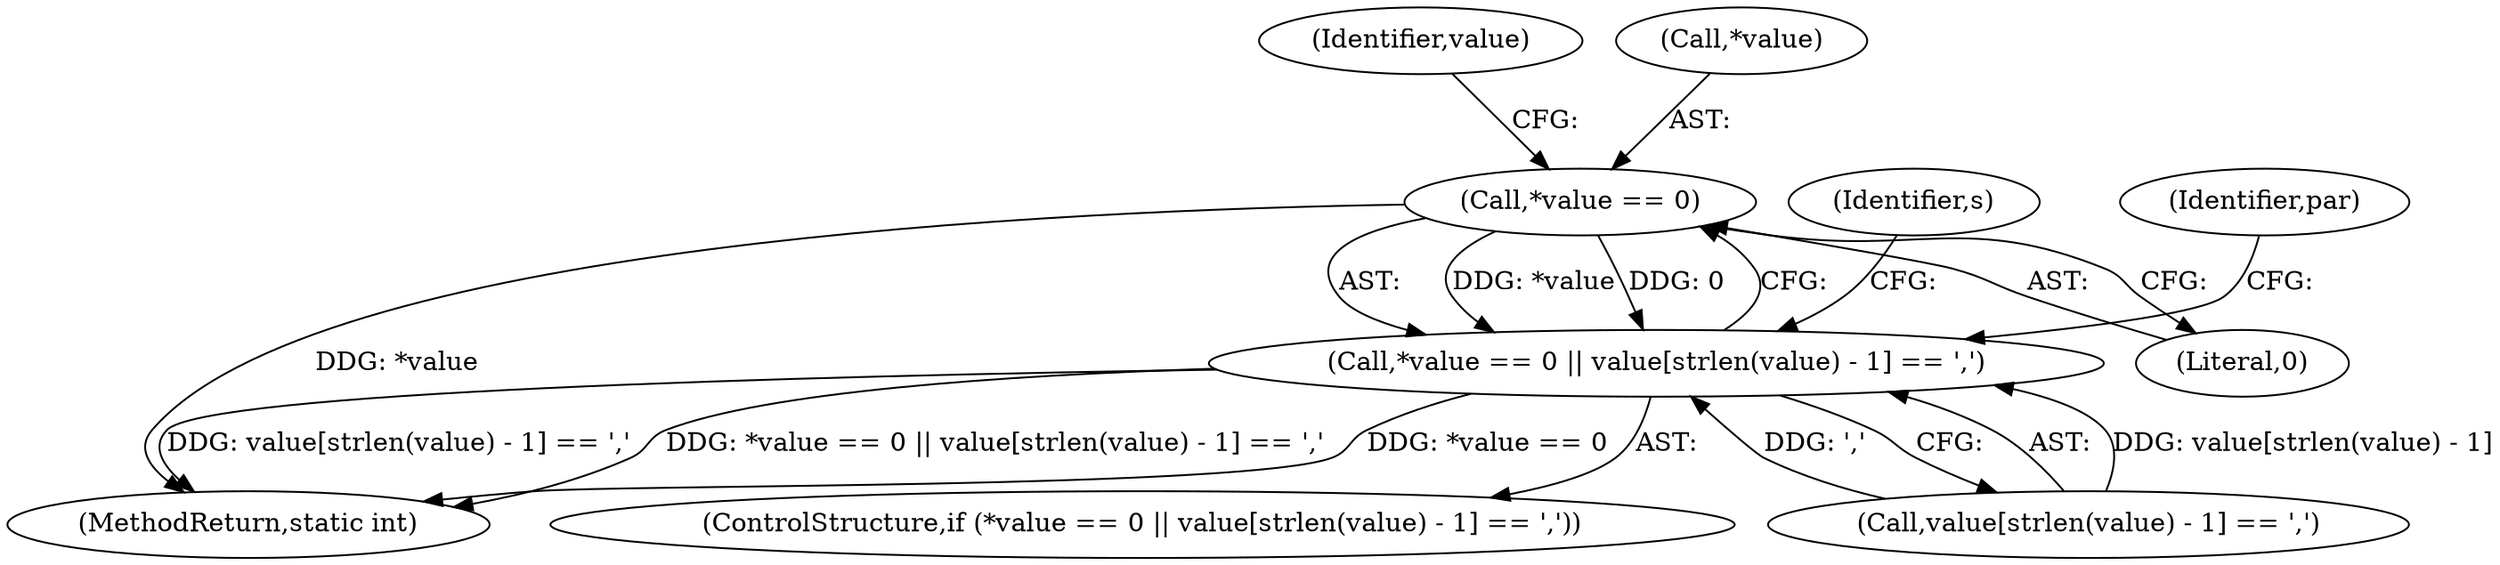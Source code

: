 digraph "0_FFmpeg_c42a1388a6d1bfd8001bf6a4241d8ca27e49326d@pointer" {
"1000168" [label="(Call,*value == 0)"];
"1000167" [label="(Call,*value == 0 || value[strlen(value) - 1] == ',')"];
"1000224" [label="(MethodReturn,static int)"];
"1000182" [label="(Identifier,s)"];
"1000166" [label="(ControlStructure,if (*value == 0 || value[strlen(value) - 1] == ','))"];
"1000174" [label="(Identifier,value)"];
"1000168" [label="(Call,*value == 0)"];
"1000189" [label="(Identifier,par)"];
"1000171" [label="(Literal,0)"];
"1000169" [label="(Call,*value)"];
"1000167" [label="(Call,*value == 0 || value[strlen(value) - 1] == ',')"];
"1000172" [label="(Call,value[strlen(value) - 1] == ',')"];
"1000168" -> "1000167"  [label="AST: "];
"1000168" -> "1000171"  [label="CFG: "];
"1000169" -> "1000168"  [label="AST: "];
"1000171" -> "1000168"  [label="AST: "];
"1000174" -> "1000168"  [label="CFG: "];
"1000167" -> "1000168"  [label="CFG: "];
"1000168" -> "1000224"  [label="DDG: *value"];
"1000168" -> "1000167"  [label="DDG: *value"];
"1000168" -> "1000167"  [label="DDG: 0"];
"1000167" -> "1000166"  [label="AST: "];
"1000167" -> "1000172"  [label="CFG: "];
"1000172" -> "1000167"  [label="AST: "];
"1000182" -> "1000167"  [label="CFG: "];
"1000189" -> "1000167"  [label="CFG: "];
"1000167" -> "1000224"  [label="DDG: *value == 0"];
"1000167" -> "1000224"  [label="DDG: value[strlen(value) - 1] == ','"];
"1000167" -> "1000224"  [label="DDG: *value == 0 || value[strlen(value) - 1] == ','"];
"1000172" -> "1000167"  [label="DDG: value[strlen(value) - 1]"];
"1000172" -> "1000167"  [label="DDG: ','"];
}
